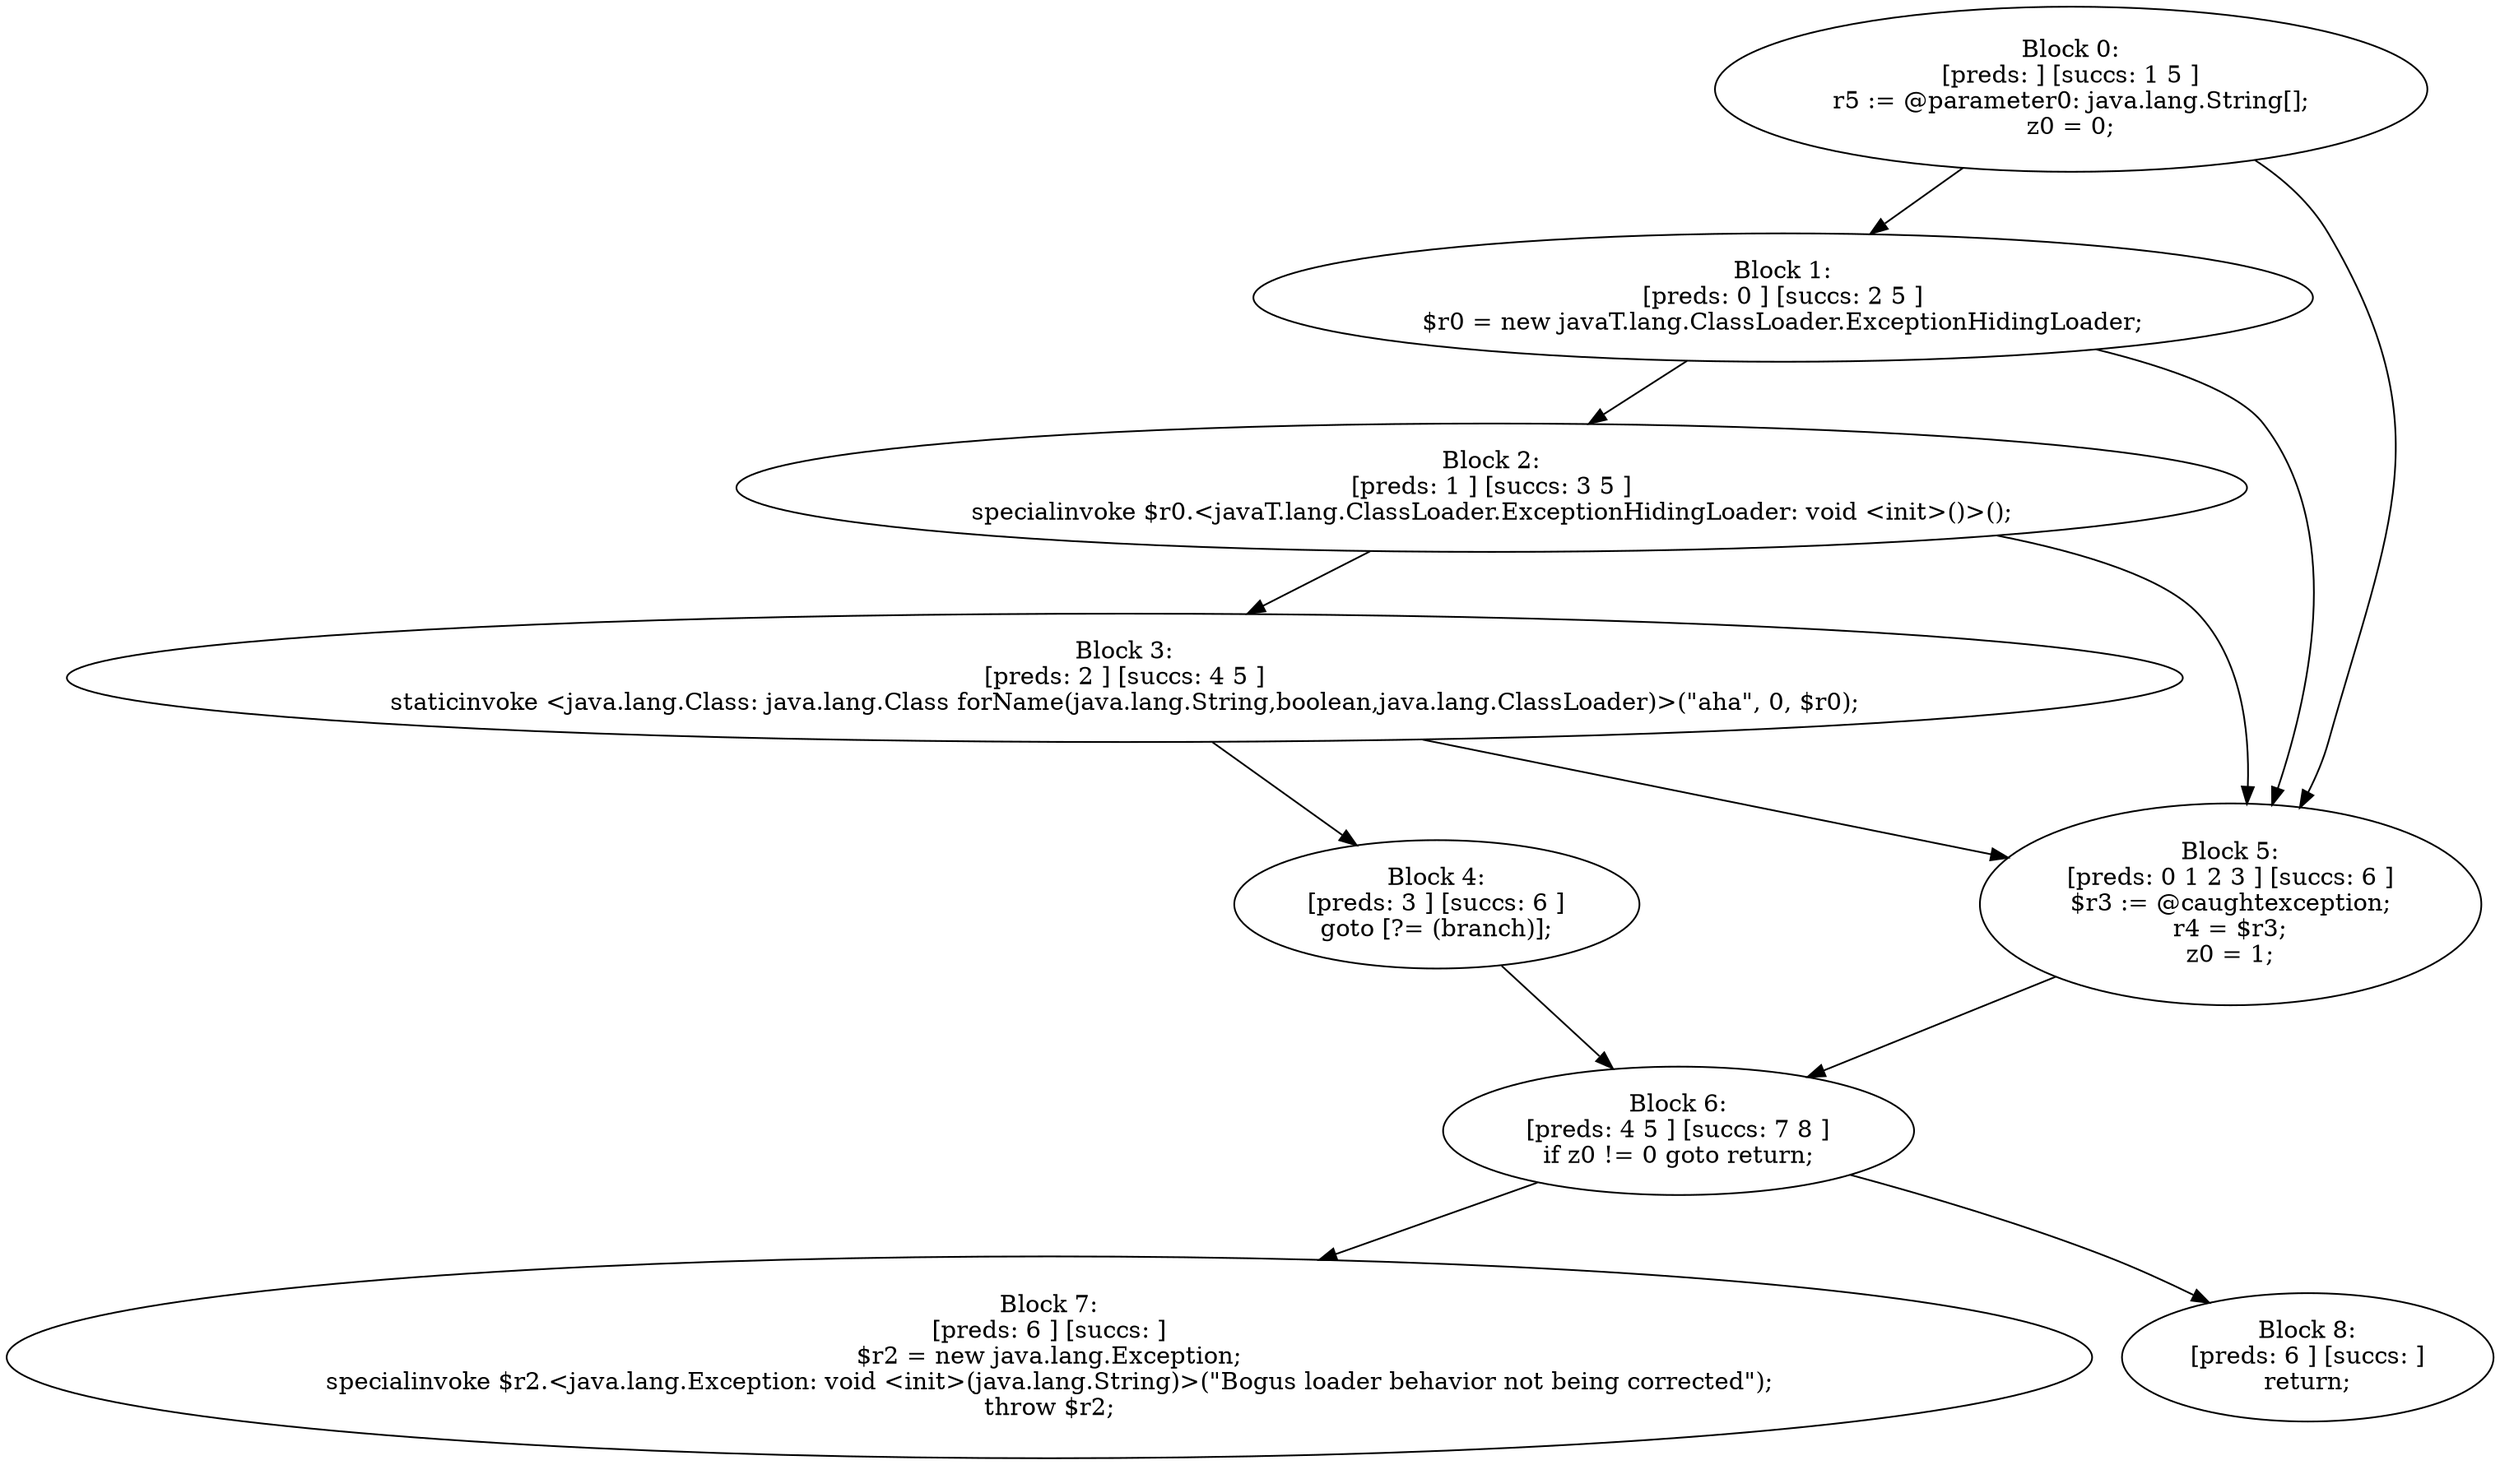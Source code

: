 digraph "unitGraph" {
    "Block 0:
[preds: ] [succs: 1 5 ]
r5 := @parameter0: java.lang.String[];
z0 = 0;
"
    "Block 1:
[preds: 0 ] [succs: 2 5 ]
$r0 = new javaT.lang.ClassLoader.ExceptionHidingLoader;
"
    "Block 2:
[preds: 1 ] [succs: 3 5 ]
specialinvoke $r0.<javaT.lang.ClassLoader.ExceptionHidingLoader: void <init>()>();
"
    "Block 3:
[preds: 2 ] [succs: 4 5 ]
staticinvoke <java.lang.Class: java.lang.Class forName(java.lang.String,boolean,java.lang.ClassLoader)>(\"aha\", 0, $r0);
"
    "Block 4:
[preds: 3 ] [succs: 6 ]
goto [?= (branch)];
"
    "Block 5:
[preds: 0 1 2 3 ] [succs: 6 ]
$r3 := @caughtexception;
r4 = $r3;
z0 = 1;
"
    "Block 6:
[preds: 4 5 ] [succs: 7 8 ]
if z0 != 0 goto return;
"
    "Block 7:
[preds: 6 ] [succs: ]
$r2 = new java.lang.Exception;
specialinvoke $r2.<java.lang.Exception: void <init>(java.lang.String)>(\"Bogus loader behavior not being corrected\");
throw $r2;
"
    "Block 8:
[preds: 6 ] [succs: ]
return;
"
    "Block 0:
[preds: ] [succs: 1 5 ]
r5 := @parameter0: java.lang.String[];
z0 = 0;
"->"Block 1:
[preds: 0 ] [succs: 2 5 ]
$r0 = new javaT.lang.ClassLoader.ExceptionHidingLoader;
";
    "Block 0:
[preds: ] [succs: 1 5 ]
r5 := @parameter0: java.lang.String[];
z0 = 0;
"->"Block 5:
[preds: 0 1 2 3 ] [succs: 6 ]
$r3 := @caughtexception;
r4 = $r3;
z0 = 1;
";
    "Block 1:
[preds: 0 ] [succs: 2 5 ]
$r0 = new javaT.lang.ClassLoader.ExceptionHidingLoader;
"->"Block 2:
[preds: 1 ] [succs: 3 5 ]
specialinvoke $r0.<javaT.lang.ClassLoader.ExceptionHidingLoader: void <init>()>();
";
    "Block 1:
[preds: 0 ] [succs: 2 5 ]
$r0 = new javaT.lang.ClassLoader.ExceptionHidingLoader;
"->"Block 5:
[preds: 0 1 2 3 ] [succs: 6 ]
$r3 := @caughtexception;
r4 = $r3;
z0 = 1;
";
    "Block 2:
[preds: 1 ] [succs: 3 5 ]
specialinvoke $r0.<javaT.lang.ClassLoader.ExceptionHidingLoader: void <init>()>();
"->"Block 3:
[preds: 2 ] [succs: 4 5 ]
staticinvoke <java.lang.Class: java.lang.Class forName(java.lang.String,boolean,java.lang.ClassLoader)>(\"aha\", 0, $r0);
";
    "Block 2:
[preds: 1 ] [succs: 3 5 ]
specialinvoke $r0.<javaT.lang.ClassLoader.ExceptionHidingLoader: void <init>()>();
"->"Block 5:
[preds: 0 1 2 3 ] [succs: 6 ]
$r3 := @caughtexception;
r4 = $r3;
z0 = 1;
";
    "Block 3:
[preds: 2 ] [succs: 4 5 ]
staticinvoke <java.lang.Class: java.lang.Class forName(java.lang.String,boolean,java.lang.ClassLoader)>(\"aha\", 0, $r0);
"->"Block 4:
[preds: 3 ] [succs: 6 ]
goto [?= (branch)];
";
    "Block 3:
[preds: 2 ] [succs: 4 5 ]
staticinvoke <java.lang.Class: java.lang.Class forName(java.lang.String,boolean,java.lang.ClassLoader)>(\"aha\", 0, $r0);
"->"Block 5:
[preds: 0 1 2 3 ] [succs: 6 ]
$r3 := @caughtexception;
r4 = $r3;
z0 = 1;
";
    "Block 4:
[preds: 3 ] [succs: 6 ]
goto [?= (branch)];
"->"Block 6:
[preds: 4 5 ] [succs: 7 8 ]
if z0 != 0 goto return;
";
    "Block 5:
[preds: 0 1 2 3 ] [succs: 6 ]
$r3 := @caughtexception;
r4 = $r3;
z0 = 1;
"->"Block 6:
[preds: 4 5 ] [succs: 7 8 ]
if z0 != 0 goto return;
";
    "Block 6:
[preds: 4 5 ] [succs: 7 8 ]
if z0 != 0 goto return;
"->"Block 7:
[preds: 6 ] [succs: ]
$r2 = new java.lang.Exception;
specialinvoke $r2.<java.lang.Exception: void <init>(java.lang.String)>(\"Bogus loader behavior not being corrected\");
throw $r2;
";
    "Block 6:
[preds: 4 5 ] [succs: 7 8 ]
if z0 != 0 goto return;
"->"Block 8:
[preds: 6 ] [succs: ]
return;
";
}
